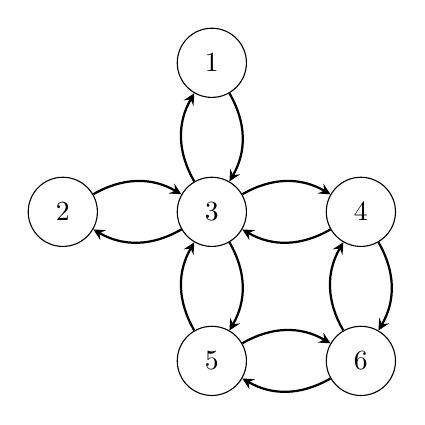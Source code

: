 \begin{tikzpicture}
   \node[state] (1) {1};
   \node[state] (3) [below= of 1]{3};
   \node[state] (2) [left= of 3]{2};
   \node[state] (4) [right= of 3]{4};
   \node[state] (5) [below= of 3]{5};
   \node[state] (6) [right= of 5]{6};

   \path [-stealth, thick]
      (1) edge[bend left]  (3)
      (2) edge[bend left]  (3)
      (3) edge[bend left]  (1)
      (3) edge[bend left]  (4)
      (3) edge[bend left]  (5)
      (3) edge[bend left]  (2)
      (4) edge[bend left]  (3)
      (4) edge[bend left]  (6)
      (5) edge[bend left]  (3)
      (5) edge[bend left]  (6)
      (6) edge[bend left]  (4)
      (6) edge[bend left]  (5);
\end{tikzpicture}